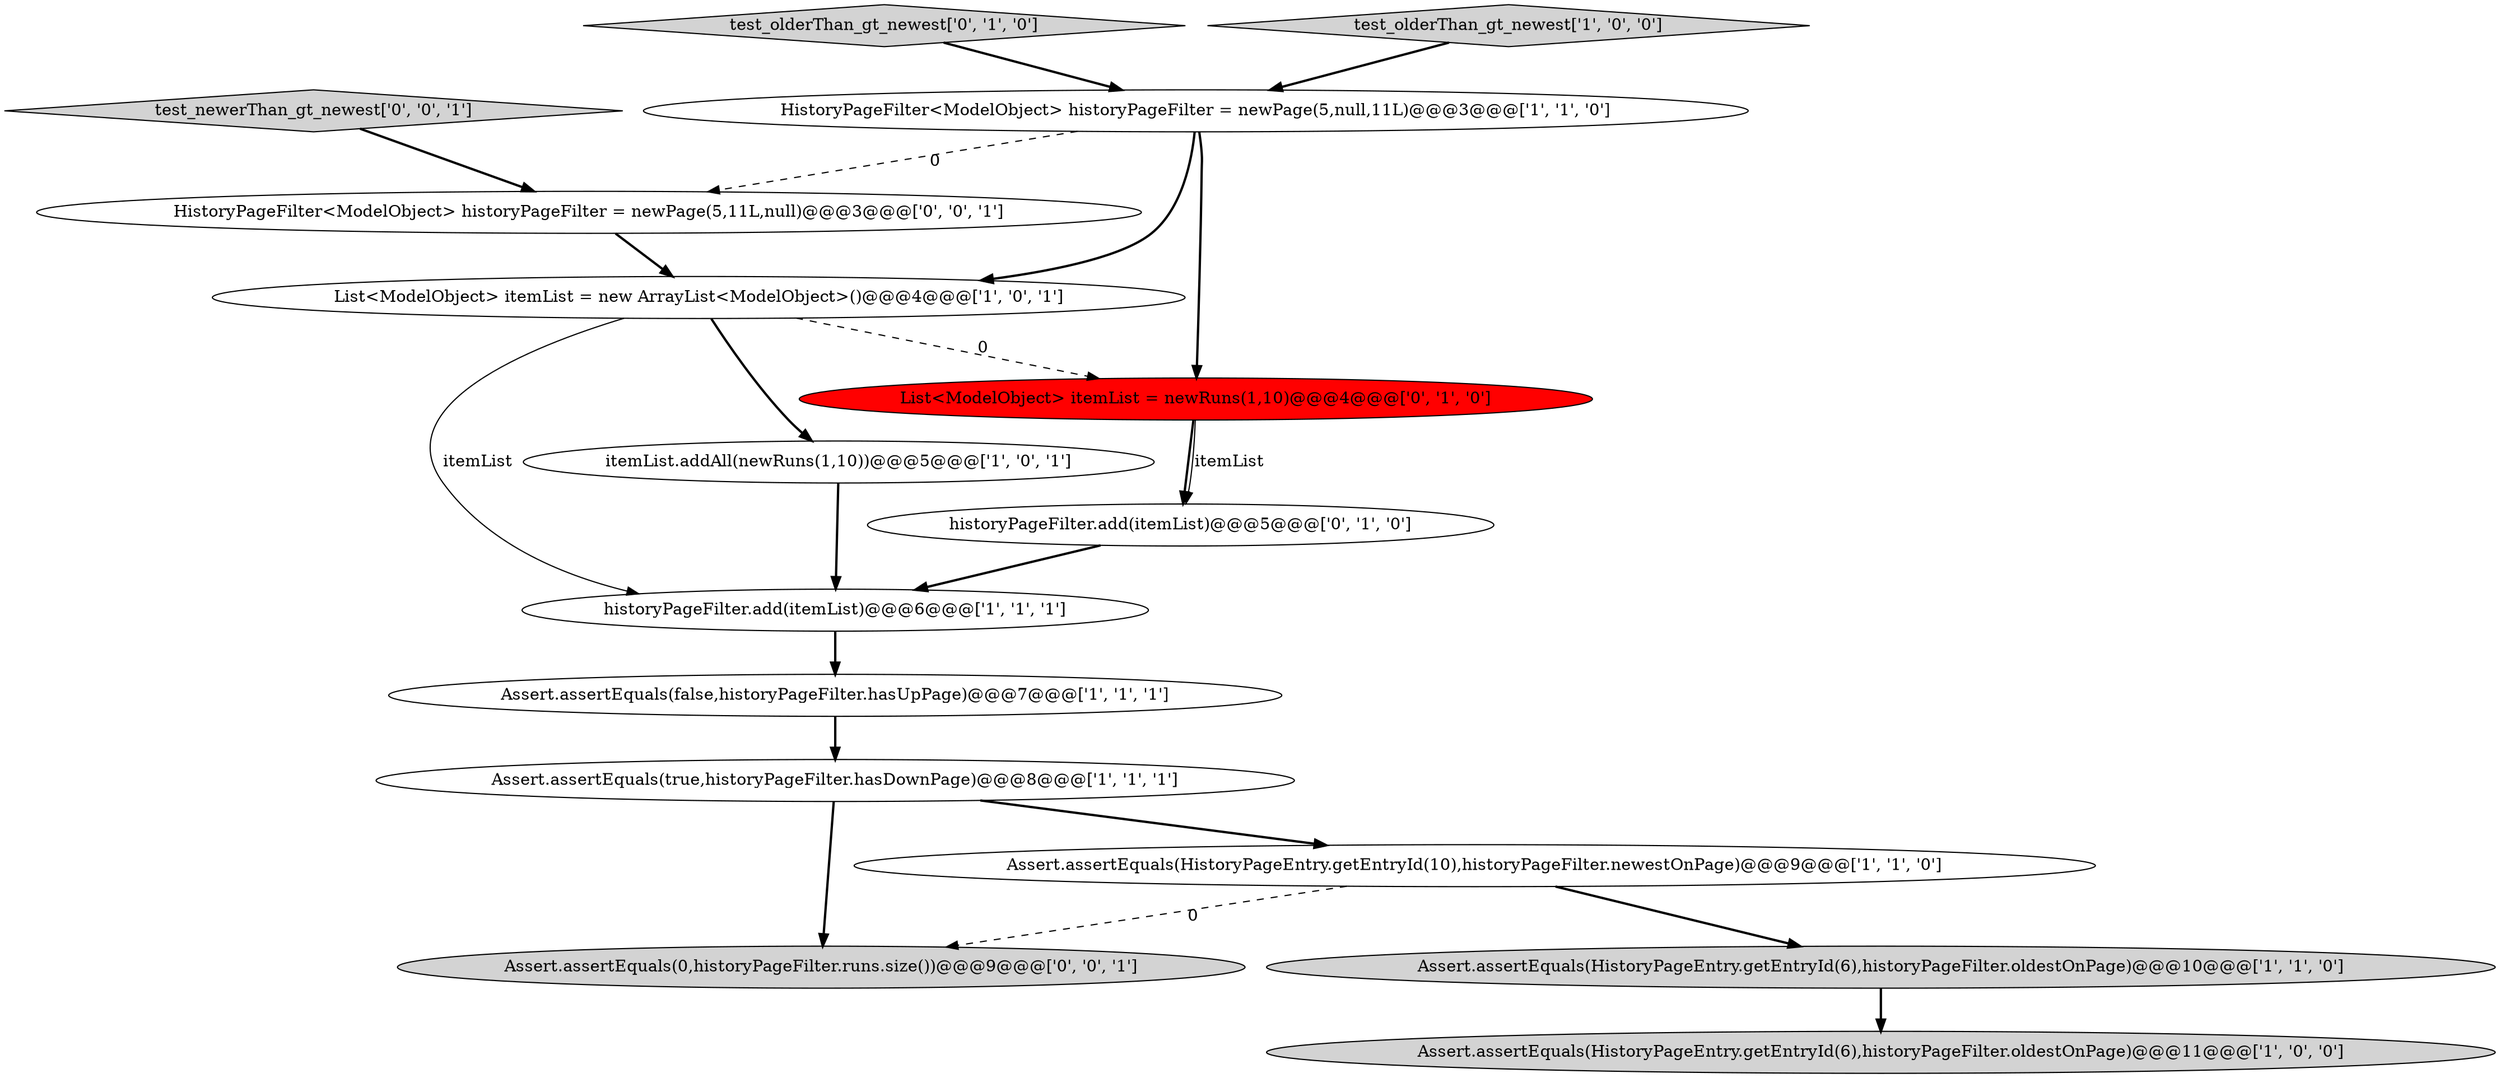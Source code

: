 digraph {
5 [style = filled, label = "HistoryPageFilter<ModelObject> historyPageFilter = newPage(5,null,11L)@@@3@@@['1', '1', '0']", fillcolor = white, shape = ellipse image = "AAA0AAABBB1BBB"];
12 [style = filled, label = "List<ModelObject> itemList = newRuns(1,10)@@@4@@@['0', '1', '0']", fillcolor = red, shape = ellipse image = "AAA1AAABBB2BBB"];
10 [style = filled, label = "test_olderThan_gt_newest['0', '1', '0']", fillcolor = lightgray, shape = diamond image = "AAA0AAABBB2BBB"];
14 [style = filled, label = "test_newerThan_gt_newest['0', '0', '1']", fillcolor = lightgray, shape = diamond image = "AAA0AAABBB3BBB"];
1 [style = filled, label = "List<ModelObject> itemList = new ArrayList<ModelObject>()@@@4@@@['1', '0', '1']", fillcolor = white, shape = ellipse image = "AAA0AAABBB1BBB"];
13 [style = filled, label = "Assert.assertEquals(0,historyPageFilter.runs.size())@@@9@@@['0', '0', '1']", fillcolor = lightgray, shape = ellipse image = "AAA0AAABBB3BBB"];
7 [style = filled, label = "Assert.assertEquals(false,historyPageFilter.hasUpPage)@@@7@@@['1', '1', '1']", fillcolor = white, shape = ellipse image = "AAA0AAABBB1BBB"];
8 [style = filled, label = "Assert.assertEquals(HistoryPageEntry.getEntryId(10),historyPageFilter.newestOnPage)@@@9@@@['1', '1', '0']", fillcolor = white, shape = ellipse image = "AAA0AAABBB1BBB"];
9 [style = filled, label = "historyPageFilter.add(itemList)@@@6@@@['1', '1', '1']", fillcolor = white, shape = ellipse image = "AAA0AAABBB1BBB"];
2 [style = filled, label = "test_olderThan_gt_newest['1', '0', '0']", fillcolor = lightgray, shape = diamond image = "AAA0AAABBB1BBB"];
6 [style = filled, label = "Assert.assertEquals(HistoryPageEntry.getEntryId(6),historyPageFilter.oldestOnPage)@@@10@@@['1', '1', '0']", fillcolor = lightgray, shape = ellipse image = "AAA0AAABBB1BBB"];
15 [style = filled, label = "HistoryPageFilter<ModelObject> historyPageFilter = newPage(5,11L,null)@@@3@@@['0', '0', '1']", fillcolor = white, shape = ellipse image = "AAA0AAABBB3BBB"];
0 [style = filled, label = "Assert.assertEquals(true,historyPageFilter.hasDownPage)@@@8@@@['1', '1', '1']", fillcolor = white, shape = ellipse image = "AAA0AAABBB1BBB"];
4 [style = filled, label = "itemList.addAll(newRuns(1,10))@@@5@@@['1', '0', '1']", fillcolor = white, shape = ellipse image = "AAA0AAABBB1BBB"];
3 [style = filled, label = "Assert.assertEquals(HistoryPageEntry.getEntryId(6),historyPageFilter.oldestOnPage)@@@11@@@['1', '0', '0']", fillcolor = lightgray, shape = ellipse image = "AAA0AAABBB1BBB"];
11 [style = filled, label = "historyPageFilter.add(itemList)@@@5@@@['0', '1', '0']", fillcolor = white, shape = ellipse image = "AAA0AAABBB2BBB"];
4->9 [style = bold, label=""];
6->3 [style = bold, label=""];
1->4 [style = bold, label=""];
0->13 [style = bold, label=""];
1->9 [style = solid, label="itemList"];
12->11 [style = bold, label=""];
7->0 [style = bold, label=""];
8->6 [style = bold, label=""];
9->7 [style = bold, label=""];
11->9 [style = bold, label=""];
8->13 [style = dashed, label="0"];
1->12 [style = dashed, label="0"];
5->1 [style = bold, label=""];
12->11 [style = solid, label="itemList"];
10->5 [style = bold, label=""];
5->12 [style = bold, label=""];
0->8 [style = bold, label=""];
14->15 [style = bold, label=""];
5->15 [style = dashed, label="0"];
2->5 [style = bold, label=""];
15->1 [style = bold, label=""];
}
